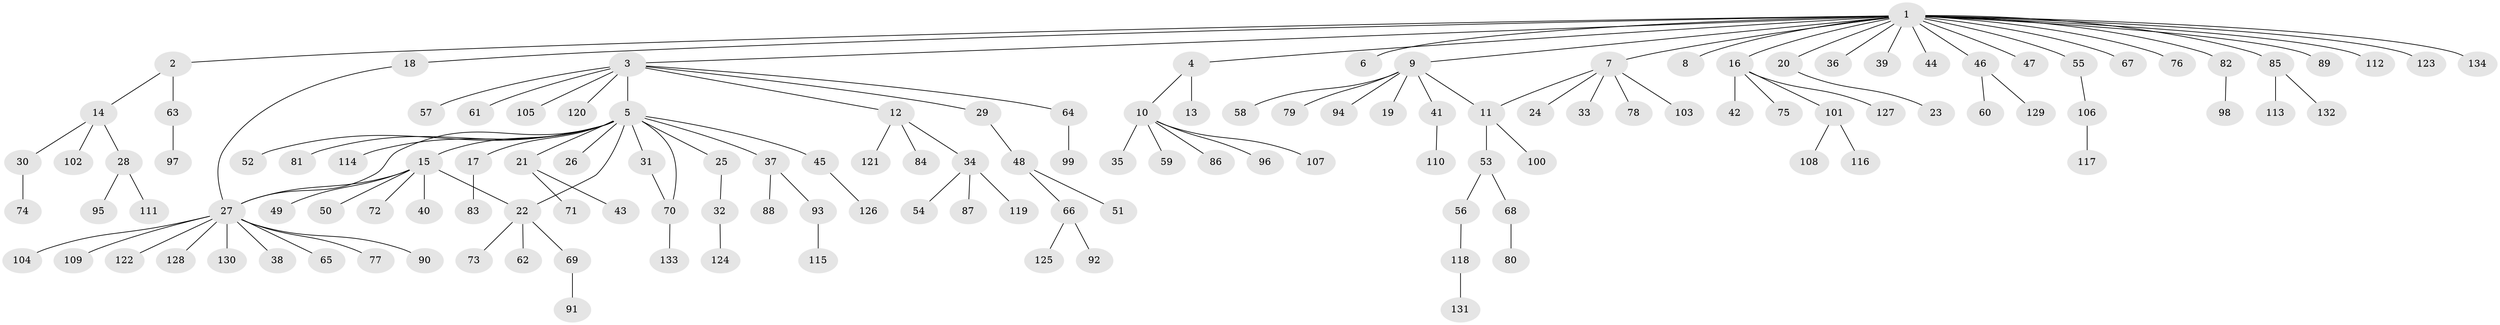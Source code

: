 // coarse degree distribution, {23: 0.010638297872340425, 3: 0.05319148936170213, 8: 0.010638297872340425, 2: 0.1702127659574468, 14: 0.010638297872340425, 1: 0.6702127659574468, 5: 0.02127659574468085, 6: 0.02127659574468085, 4: 0.02127659574468085, 11: 0.010638297872340425}
// Generated by graph-tools (version 1.1) at 2025/50/03/04/25 22:50:25]
// undirected, 134 vertices, 138 edges
graph export_dot {
  node [color=gray90,style=filled];
  1;
  2;
  3;
  4;
  5;
  6;
  7;
  8;
  9;
  10;
  11;
  12;
  13;
  14;
  15;
  16;
  17;
  18;
  19;
  20;
  21;
  22;
  23;
  24;
  25;
  26;
  27;
  28;
  29;
  30;
  31;
  32;
  33;
  34;
  35;
  36;
  37;
  38;
  39;
  40;
  41;
  42;
  43;
  44;
  45;
  46;
  47;
  48;
  49;
  50;
  51;
  52;
  53;
  54;
  55;
  56;
  57;
  58;
  59;
  60;
  61;
  62;
  63;
  64;
  65;
  66;
  67;
  68;
  69;
  70;
  71;
  72;
  73;
  74;
  75;
  76;
  77;
  78;
  79;
  80;
  81;
  82;
  83;
  84;
  85;
  86;
  87;
  88;
  89;
  90;
  91;
  92;
  93;
  94;
  95;
  96;
  97;
  98;
  99;
  100;
  101;
  102;
  103;
  104;
  105;
  106;
  107;
  108;
  109;
  110;
  111;
  112;
  113;
  114;
  115;
  116;
  117;
  118;
  119;
  120;
  121;
  122;
  123;
  124;
  125;
  126;
  127;
  128;
  129;
  130;
  131;
  132;
  133;
  134;
  1 -- 2;
  1 -- 3;
  1 -- 4;
  1 -- 6;
  1 -- 7;
  1 -- 8;
  1 -- 9;
  1 -- 16;
  1 -- 18;
  1 -- 20;
  1 -- 36;
  1 -- 39;
  1 -- 44;
  1 -- 46;
  1 -- 47;
  1 -- 55;
  1 -- 67;
  1 -- 76;
  1 -- 82;
  1 -- 85;
  1 -- 89;
  1 -- 112;
  1 -- 123;
  1 -- 134;
  2 -- 14;
  2 -- 63;
  3 -- 5;
  3 -- 12;
  3 -- 29;
  3 -- 57;
  3 -- 61;
  3 -- 64;
  3 -- 105;
  3 -- 120;
  4 -- 10;
  4 -- 13;
  5 -- 15;
  5 -- 17;
  5 -- 21;
  5 -- 22;
  5 -- 25;
  5 -- 26;
  5 -- 27;
  5 -- 31;
  5 -- 37;
  5 -- 45;
  5 -- 52;
  5 -- 70;
  5 -- 81;
  5 -- 114;
  7 -- 11;
  7 -- 24;
  7 -- 33;
  7 -- 78;
  7 -- 103;
  9 -- 11;
  9 -- 19;
  9 -- 41;
  9 -- 58;
  9 -- 79;
  9 -- 94;
  10 -- 35;
  10 -- 59;
  10 -- 86;
  10 -- 96;
  10 -- 107;
  11 -- 53;
  11 -- 100;
  12 -- 34;
  12 -- 84;
  12 -- 121;
  14 -- 28;
  14 -- 30;
  14 -- 102;
  15 -- 22;
  15 -- 27;
  15 -- 40;
  15 -- 49;
  15 -- 50;
  15 -- 72;
  16 -- 42;
  16 -- 75;
  16 -- 101;
  16 -- 127;
  17 -- 83;
  18 -- 27;
  20 -- 23;
  21 -- 43;
  21 -- 71;
  22 -- 62;
  22 -- 69;
  22 -- 73;
  25 -- 32;
  27 -- 38;
  27 -- 65;
  27 -- 77;
  27 -- 90;
  27 -- 104;
  27 -- 109;
  27 -- 122;
  27 -- 128;
  27 -- 130;
  28 -- 95;
  28 -- 111;
  29 -- 48;
  30 -- 74;
  31 -- 70;
  32 -- 124;
  34 -- 54;
  34 -- 87;
  34 -- 119;
  37 -- 88;
  37 -- 93;
  41 -- 110;
  45 -- 126;
  46 -- 60;
  46 -- 129;
  48 -- 51;
  48 -- 66;
  53 -- 56;
  53 -- 68;
  55 -- 106;
  56 -- 118;
  63 -- 97;
  64 -- 99;
  66 -- 92;
  66 -- 125;
  68 -- 80;
  69 -- 91;
  70 -- 133;
  82 -- 98;
  85 -- 113;
  85 -- 132;
  93 -- 115;
  101 -- 108;
  101 -- 116;
  106 -- 117;
  118 -- 131;
}
